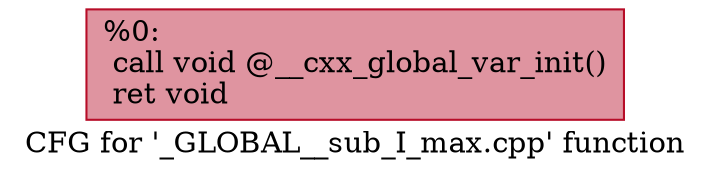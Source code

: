digraph "CFG for '_GLOBAL__sub_I_max.cpp' function" {
	label="CFG for '_GLOBAL__sub_I_max.cpp' function";

	Node0x291d5b51570 [shape=record,color="#b70d28ff", style=filled, fillcolor="#b70d2870",label="{%0:\l  call void @__cxx_global_var_init()\l  ret void\l}"];
}
